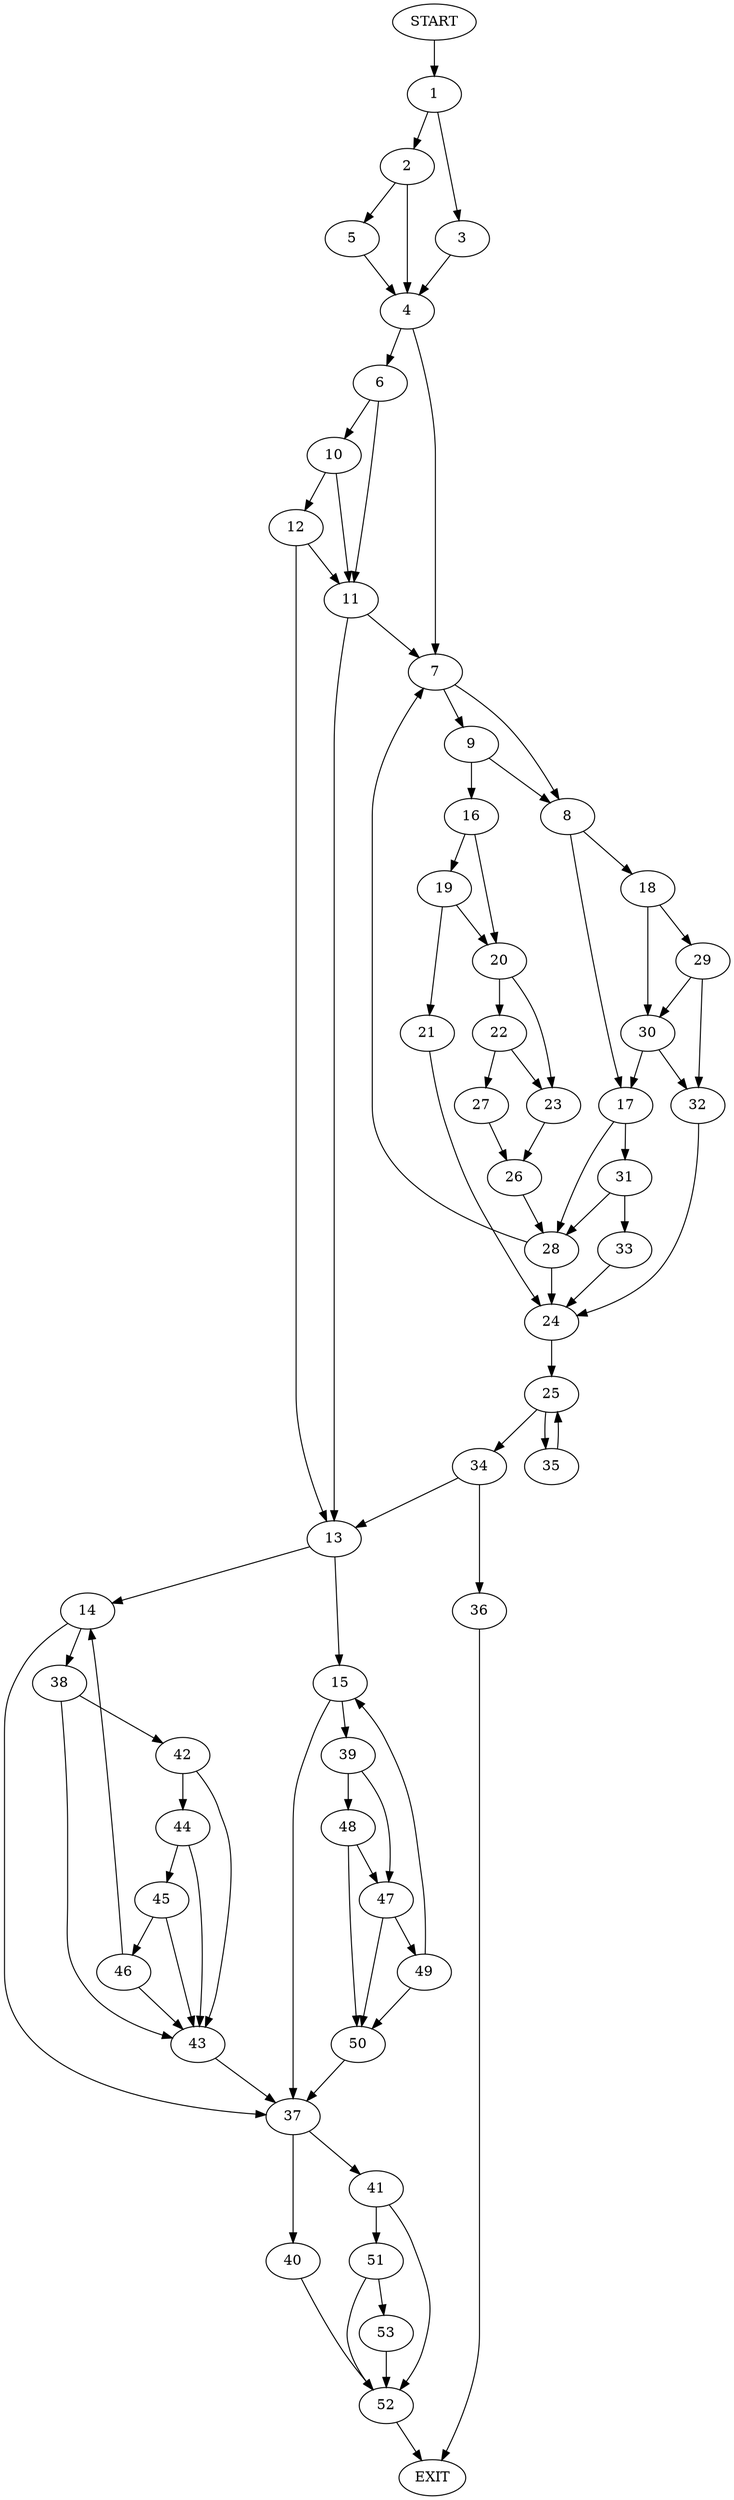 digraph {
0 [label="START"]
54 [label="EXIT"]
0 -> 1
1 -> 2
1 -> 3
3 -> 4
2 -> 4
2 -> 5
4 -> 6
4 -> 7
5 -> 4
7 -> 8
7 -> 9
6 -> 10
6 -> 11
10 -> 12
10 -> 11
11 -> 7
11 -> 13
12 -> 11
12 -> 13
13 -> 14
13 -> 15
9 -> 16
9 -> 8
8 -> 17
8 -> 18
16 -> 19
16 -> 20
19 -> 21
19 -> 20
20 -> 22
20 -> 23
21 -> 24
24 -> 25
23 -> 26
22 -> 27
22 -> 23
27 -> 26
26 -> 28
28 -> 24
28 -> 7
18 -> 29
18 -> 30
17 -> 28
17 -> 31
29 -> 30
29 -> 32
30 -> 17
30 -> 32
32 -> 24
31 -> 33
31 -> 28
33 -> 24
25 -> 34
25 -> 35
35 -> 25
34 -> 36
34 -> 13
36 -> 54
14 -> 37
14 -> 38
15 -> 39
15 -> 37
37 -> 40
37 -> 41
38 -> 42
38 -> 43
42 -> 44
42 -> 43
43 -> 37
44 -> 45
44 -> 43
45 -> 43
45 -> 46
46 -> 14
46 -> 43
39 -> 47
39 -> 48
47 -> 49
47 -> 50
48 -> 47
48 -> 50
50 -> 37
49 -> 50
49 -> 15
41 -> 51
41 -> 52
40 -> 52
51 -> 53
51 -> 52
52 -> 54
53 -> 52
}
